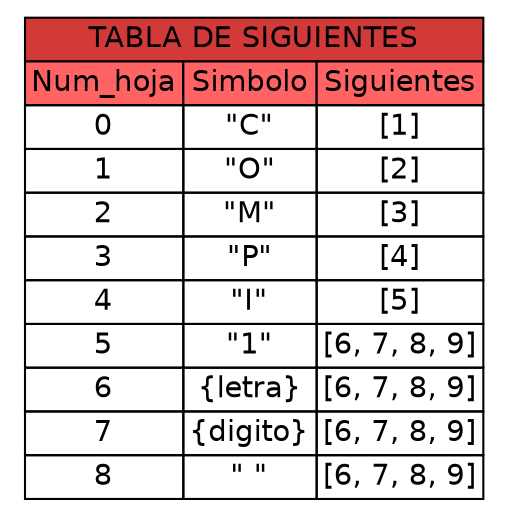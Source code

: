 digraph G {
    rankdir=LR
    node [shape=none fontname=Helvetica]

    A [label=<
      <TABLE BORDER="0" CELLBORDER="1" CELLSPACING="0">
       <TR PORT="header">
        <TD BGCOLOR="#d23939" COLSPAN="3">TABLA DE SIGUIENTES</TD>
       </TR>
       <TR>
        <TD BGCOLOR="#ff6363">Num_hoja</TD>
        <TD BGCOLOR="#ff6363">Simbolo</TD>
        <TD BGCOLOR="#ff6363">Siguientes</TD>
       </TR><TR>
<TD>0</TD>
<TD>"C"</TD>
<TD>[1]</TD>
</TR>
<TR>
<TD>1</TD>
<TD>"O"</TD>
<TD>[2]</TD>
</TR>
<TR>
<TD>2</TD>
<TD>"M"</TD>
<TD>[3]</TD>
</TR>
<TR>
<TD>3</TD>
<TD>"P"</TD>
<TD>[4]</TD>
</TR>
<TR>
<TD>4</TD>
<TD>"I"</TD>
<TD>[5]</TD>
</TR>
<TR>
<TD>5</TD>
<TD>"1"</TD>
<TD>[6, 7, 8, 9]</TD>
</TR>
<TR>
<TD>6</TD>
<TD>{letra}</TD>
<TD>[6, 7, 8, 9]</TD>
</TR>
<TR>
<TD>7</TD>
<TD>{digito}</TD>
<TD>[6, 7, 8, 9]</TD>
</TR>
<TR>
<TD>8</TD>
<TD>" "</TD>
<TD>[6, 7, 8, 9]</TD>
</TR>
</TABLE>
    >];
}
